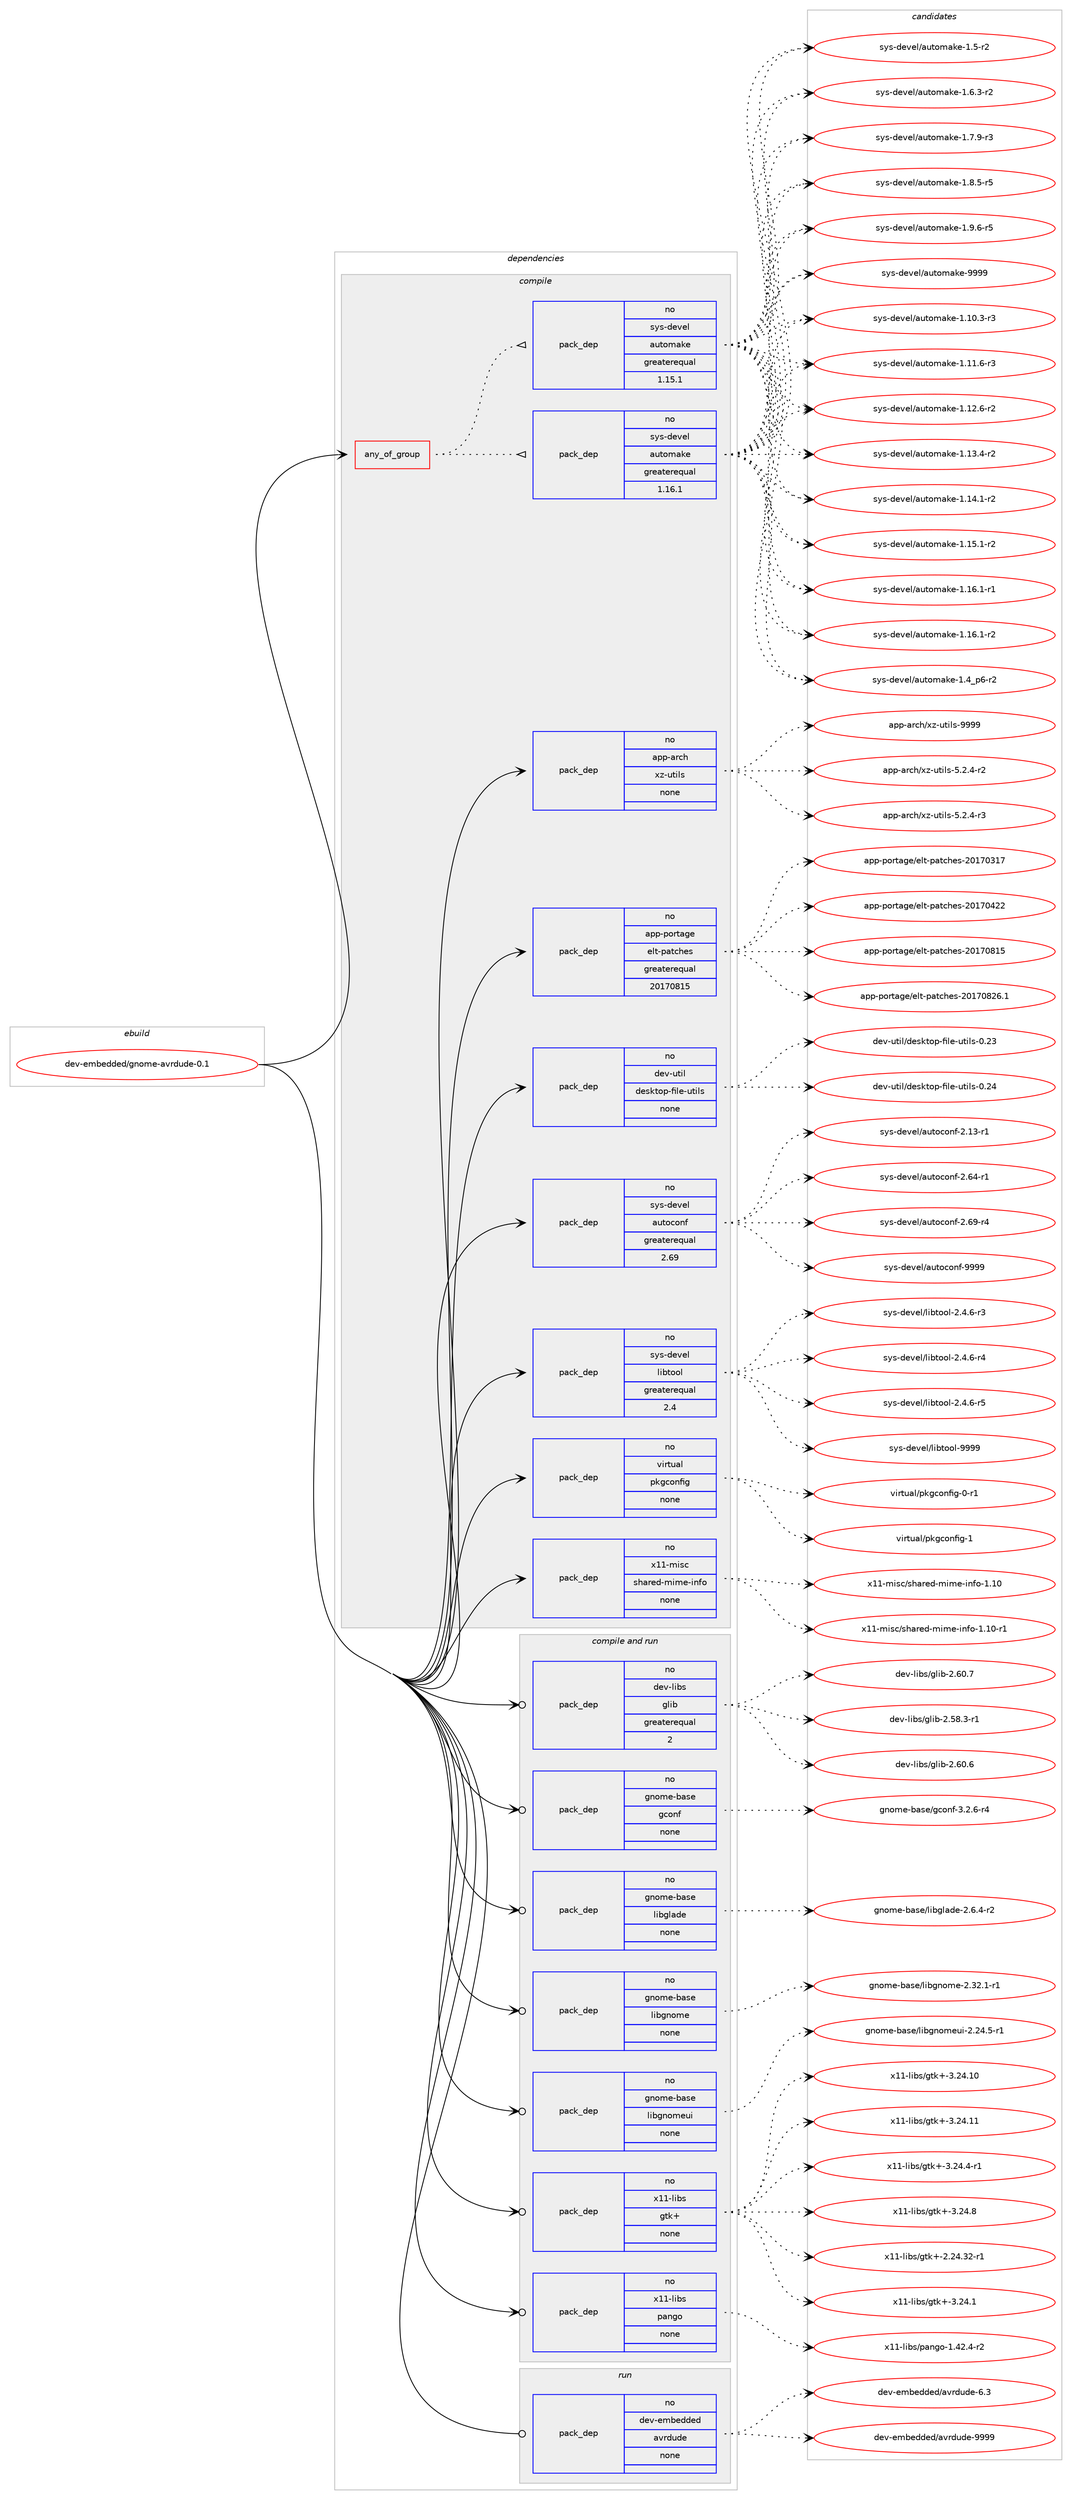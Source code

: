 digraph prolog {

# *************
# Graph options
# *************

newrank=true;
concentrate=true;
compound=true;
graph [rankdir=LR,fontname=Helvetica,fontsize=10,ranksep=1.5];#, ranksep=2.5, nodesep=0.2];
edge  [arrowhead=vee];
node  [fontname=Helvetica,fontsize=10];

# **********
# The ebuild
# **********

subgraph cluster_leftcol {
color=gray;
rank=same;
label=<<i>ebuild</i>>;
id [label="dev-embedded/gnome-avrdude-0.1", color=red, width=4, href="../dev-embedded/gnome-avrdude-0.1.svg"];
}

# ****************
# The dependencies
# ****************

subgraph cluster_midcol {
color=gray;
label=<<i>dependencies</i>>;
subgraph cluster_compile {
fillcolor="#eeeeee";
style=filled;
label=<<i>compile</i>>;
subgraph any9418 {
dependency524040 [label=<<TABLE BORDER="0" CELLBORDER="1" CELLSPACING="0" CELLPADDING="4"><TR><TD CELLPADDING="10">any_of_group</TD></TR></TABLE>>, shape=none, color=red];subgraph pack389930 {
dependency524041 [label=<<TABLE BORDER="0" CELLBORDER="1" CELLSPACING="0" CELLPADDING="4" WIDTH="220"><TR><TD ROWSPAN="6" CELLPADDING="30">pack_dep</TD></TR><TR><TD WIDTH="110">no</TD></TR><TR><TD>sys-devel</TD></TR><TR><TD>automake</TD></TR><TR><TD>greaterequal</TD></TR><TR><TD>1.16.1</TD></TR></TABLE>>, shape=none, color=blue];
}
dependency524040:e -> dependency524041:w [weight=20,style="dotted",arrowhead="oinv"];
subgraph pack389931 {
dependency524042 [label=<<TABLE BORDER="0" CELLBORDER="1" CELLSPACING="0" CELLPADDING="4" WIDTH="220"><TR><TD ROWSPAN="6" CELLPADDING="30">pack_dep</TD></TR><TR><TD WIDTH="110">no</TD></TR><TR><TD>sys-devel</TD></TR><TR><TD>automake</TD></TR><TR><TD>greaterequal</TD></TR><TR><TD>1.15.1</TD></TR></TABLE>>, shape=none, color=blue];
}
dependency524040:e -> dependency524042:w [weight=20,style="dotted",arrowhead="oinv"];
}
id:e -> dependency524040:w [weight=20,style="solid",arrowhead="vee"];
subgraph pack389932 {
dependency524043 [label=<<TABLE BORDER="0" CELLBORDER="1" CELLSPACING="0" CELLPADDING="4" WIDTH="220"><TR><TD ROWSPAN="6" CELLPADDING="30">pack_dep</TD></TR><TR><TD WIDTH="110">no</TD></TR><TR><TD>app-arch</TD></TR><TR><TD>xz-utils</TD></TR><TR><TD>none</TD></TR><TR><TD></TD></TR></TABLE>>, shape=none, color=blue];
}
id:e -> dependency524043:w [weight=20,style="solid",arrowhead="vee"];
subgraph pack389933 {
dependency524044 [label=<<TABLE BORDER="0" CELLBORDER="1" CELLSPACING="0" CELLPADDING="4" WIDTH="220"><TR><TD ROWSPAN="6" CELLPADDING="30">pack_dep</TD></TR><TR><TD WIDTH="110">no</TD></TR><TR><TD>app-portage</TD></TR><TR><TD>elt-patches</TD></TR><TR><TD>greaterequal</TD></TR><TR><TD>20170815</TD></TR></TABLE>>, shape=none, color=blue];
}
id:e -> dependency524044:w [weight=20,style="solid",arrowhead="vee"];
subgraph pack389934 {
dependency524045 [label=<<TABLE BORDER="0" CELLBORDER="1" CELLSPACING="0" CELLPADDING="4" WIDTH="220"><TR><TD ROWSPAN="6" CELLPADDING="30">pack_dep</TD></TR><TR><TD WIDTH="110">no</TD></TR><TR><TD>dev-util</TD></TR><TR><TD>desktop-file-utils</TD></TR><TR><TD>none</TD></TR><TR><TD></TD></TR></TABLE>>, shape=none, color=blue];
}
id:e -> dependency524045:w [weight=20,style="solid",arrowhead="vee"];
subgraph pack389935 {
dependency524046 [label=<<TABLE BORDER="0" CELLBORDER="1" CELLSPACING="0" CELLPADDING="4" WIDTH="220"><TR><TD ROWSPAN="6" CELLPADDING="30">pack_dep</TD></TR><TR><TD WIDTH="110">no</TD></TR><TR><TD>sys-devel</TD></TR><TR><TD>autoconf</TD></TR><TR><TD>greaterequal</TD></TR><TR><TD>2.69</TD></TR></TABLE>>, shape=none, color=blue];
}
id:e -> dependency524046:w [weight=20,style="solid",arrowhead="vee"];
subgraph pack389936 {
dependency524047 [label=<<TABLE BORDER="0" CELLBORDER="1" CELLSPACING="0" CELLPADDING="4" WIDTH="220"><TR><TD ROWSPAN="6" CELLPADDING="30">pack_dep</TD></TR><TR><TD WIDTH="110">no</TD></TR><TR><TD>sys-devel</TD></TR><TR><TD>libtool</TD></TR><TR><TD>greaterequal</TD></TR><TR><TD>2.4</TD></TR></TABLE>>, shape=none, color=blue];
}
id:e -> dependency524047:w [weight=20,style="solid",arrowhead="vee"];
subgraph pack389937 {
dependency524048 [label=<<TABLE BORDER="0" CELLBORDER="1" CELLSPACING="0" CELLPADDING="4" WIDTH="220"><TR><TD ROWSPAN="6" CELLPADDING="30">pack_dep</TD></TR><TR><TD WIDTH="110">no</TD></TR><TR><TD>virtual</TD></TR><TR><TD>pkgconfig</TD></TR><TR><TD>none</TD></TR><TR><TD></TD></TR></TABLE>>, shape=none, color=blue];
}
id:e -> dependency524048:w [weight=20,style="solid",arrowhead="vee"];
subgraph pack389938 {
dependency524049 [label=<<TABLE BORDER="0" CELLBORDER="1" CELLSPACING="0" CELLPADDING="4" WIDTH="220"><TR><TD ROWSPAN="6" CELLPADDING="30">pack_dep</TD></TR><TR><TD WIDTH="110">no</TD></TR><TR><TD>x11-misc</TD></TR><TR><TD>shared-mime-info</TD></TR><TR><TD>none</TD></TR><TR><TD></TD></TR></TABLE>>, shape=none, color=blue];
}
id:e -> dependency524049:w [weight=20,style="solid",arrowhead="vee"];
}
subgraph cluster_compileandrun {
fillcolor="#eeeeee";
style=filled;
label=<<i>compile and run</i>>;
subgraph pack389939 {
dependency524050 [label=<<TABLE BORDER="0" CELLBORDER="1" CELLSPACING="0" CELLPADDING="4" WIDTH="220"><TR><TD ROWSPAN="6" CELLPADDING="30">pack_dep</TD></TR><TR><TD WIDTH="110">no</TD></TR><TR><TD>dev-libs</TD></TR><TR><TD>glib</TD></TR><TR><TD>greaterequal</TD></TR><TR><TD>2</TD></TR></TABLE>>, shape=none, color=blue];
}
id:e -> dependency524050:w [weight=20,style="solid",arrowhead="odotvee"];
subgraph pack389940 {
dependency524051 [label=<<TABLE BORDER="0" CELLBORDER="1" CELLSPACING="0" CELLPADDING="4" WIDTH="220"><TR><TD ROWSPAN="6" CELLPADDING="30">pack_dep</TD></TR><TR><TD WIDTH="110">no</TD></TR><TR><TD>gnome-base</TD></TR><TR><TD>gconf</TD></TR><TR><TD>none</TD></TR><TR><TD></TD></TR></TABLE>>, shape=none, color=blue];
}
id:e -> dependency524051:w [weight=20,style="solid",arrowhead="odotvee"];
subgraph pack389941 {
dependency524052 [label=<<TABLE BORDER="0" CELLBORDER="1" CELLSPACING="0" CELLPADDING="4" WIDTH="220"><TR><TD ROWSPAN="6" CELLPADDING="30">pack_dep</TD></TR><TR><TD WIDTH="110">no</TD></TR><TR><TD>gnome-base</TD></TR><TR><TD>libglade</TD></TR><TR><TD>none</TD></TR><TR><TD></TD></TR></TABLE>>, shape=none, color=blue];
}
id:e -> dependency524052:w [weight=20,style="solid",arrowhead="odotvee"];
subgraph pack389942 {
dependency524053 [label=<<TABLE BORDER="0" CELLBORDER="1" CELLSPACING="0" CELLPADDING="4" WIDTH="220"><TR><TD ROWSPAN="6" CELLPADDING="30">pack_dep</TD></TR><TR><TD WIDTH="110">no</TD></TR><TR><TD>gnome-base</TD></TR><TR><TD>libgnome</TD></TR><TR><TD>none</TD></TR><TR><TD></TD></TR></TABLE>>, shape=none, color=blue];
}
id:e -> dependency524053:w [weight=20,style="solid",arrowhead="odotvee"];
subgraph pack389943 {
dependency524054 [label=<<TABLE BORDER="0" CELLBORDER="1" CELLSPACING="0" CELLPADDING="4" WIDTH="220"><TR><TD ROWSPAN="6" CELLPADDING="30">pack_dep</TD></TR><TR><TD WIDTH="110">no</TD></TR><TR><TD>gnome-base</TD></TR><TR><TD>libgnomeui</TD></TR><TR><TD>none</TD></TR><TR><TD></TD></TR></TABLE>>, shape=none, color=blue];
}
id:e -> dependency524054:w [weight=20,style="solid",arrowhead="odotvee"];
subgraph pack389944 {
dependency524055 [label=<<TABLE BORDER="0" CELLBORDER="1" CELLSPACING="0" CELLPADDING="4" WIDTH="220"><TR><TD ROWSPAN="6" CELLPADDING="30">pack_dep</TD></TR><TR><TD WIDTH="110">no</TD></TR><TR><TD>x11-libs</TD></TR><TR><TD>gtk+</TD></TR><TR><TD>none</TD></TR><TR><TD></TD></TR></TABLE>>, shape=none, color=blue];
}
id:e -> dependency524055:w [weight=20,style="solid",arrowhead="odotvee"];
subgraph pack389945 {
dependency524056 [label=<<TABLE BORDER="0" CELLBORDER="1" CELLSPACING="0" CELLPADDING="4" WIDTH="220"><TR><TD ROWSPAN="6" CELLPADDING="30">pack_dep</TD></TR><TR><TD WIDTH="110">no</TD></TR><TR><TD>x11-libs</TD></TR><TR><TD>pango</TD></TR><TR><TD>none</TD></TR><TR><TD></TD></TR></TABLE>>, shape=none, color=blue];
}
id:e -> dependency524056:w [weight=20,style="solid",arrowhead="odotvee"];
}
subgraph cluster_run {
fillcolor="#eeeeee";
style=filled;
label=<<i>run</i>>;
subgraph pack389946 {
dependency524057 [label=<<TABLE BORDER="0" CELLBORDER="1" CELLSPACING="0" CELLPADDING="4" WIDTH="220"><TR><TD ROWSPAN="6" CELLPADDING="30">pack_dep</TD></TR><TR><TD WIDTH="110">no</TD></TR><TR><TD>dev-embedded</TD></TR><TR><TD>avrdude</TD></TR><TR><TD>none</TD></TR><TR><TD></TD></TR></TABLE>>, shape=none, color=blue];
}
id:e -> dependency524057:w [weight=20,style="solid",arrowhead="odot"];
}
}

# **************
# The candidates
# **************

subgraph cluster_choices {
rank=same;
color=gray;
label=<<i>candidates</i>>;

subgraph choice389930 {
color=black;
nodesep=1;
choice11512111545100101118101108479711711611110997107101454946494846514511451 [label="sys-devel/automake-1.10.3-r3", color=red, width=4,href="../sys-devel/automake-1.10.3-r3.svg"];
choice11512111545100101118101108479711711611110997107101454946494946544511451 [label="sys-devel/automake-1.11.6-r3", color=red, width=4,href="../sys-devel/automake-1.11.6-r3.svg"];
choice11512111545100101118101108479711711611110997107101454946495046544511450 [label="sys-devel/automake-1.12.6-r2", color=red, width=4,href="../sys-devel/automake-1.12.6-r2.svg"];
choice11512111545100101118101108479711711611110997107101454946495146524511450 [label="sys-devel/automake-1.13.4-r2", color=red, width=4,href="../sys-devel/automake-1.13.4-r2.svg"];
choice11512111545100101118101108479711711611110997107101454946495246494511450 [label="sys-devel/automake-1.14.1-r2", color=red, width=4,href="../sys-devel/automake-1.14.1-r2.svg"];
choice11512111545100101118101108479711711611110997107101454946495346494511450 [label="sys-devel/automake-1.15.1-r2", color=red, width=4,href="../sys-devel/automake-1.15.1-r2.svg"];
choice11512111545100101118101108479711711611110997107101454946495446494511449 [label="sys-devel/automake-1.16.1-r1", color=red, width=4,href="../sys-devel/automake-1.16.1-r1.svg"];
choice11512111545100101118101108479711711611110997107101454946495446494511450 [label="sys-devel/automake-1.16.1-r2", color=red, width=4,href="../sys-devel/automake-1.16.1-r2.svg"];
choice115121115451001011181011084797117116111109971071014549465295112544511450 [label="sys-devel/automake-1.4_p6-r2", color=red, width=4,href="../sys-devel/automake-1.4_p6-r2.svg"];
choice11512111545100101118101108479711711611110997107101454946534511450 [label="sys-devel/automake-1.5-r2", color=red, width=4,href="../sys-devel/automake-1.5-r2.svg"];
choice115121115451001011181011084797117116111109971071014549465446514511450 [label="sys-devel/automake-1.6.3-r2", color=red, width=4,href="../sys-devel/automake-1.6.3-r2.svg"];
choice115121115451001011181011084797117116111109971071014549465546574511451 [label="sys-devel/automake-1.7.9-r3", color=red, width=4,href="../sys-devel/automake-1.7.9-r3.svg"];
choice115121115451001011181011084797117116111109971071014549465646534511453 [label="sys-devel/automake-1.8.5-r5", color=red, width=4,href="../sys-devel/automake-1.8.5-r5.svg"];
choice115121115451001011181011084797117116111109971071014549465746544511453 [label="sys-devel/automake-1.9.6-r5", color=red, width=4,href="../sys-devel/automake-1.9.6-r5.svg"];
choice115121115451001011181011084797117116111109971071014557575757 [label="sys-devel/automake-9999", color=red, width=4,href="../sys-devel/automake-9999.svg"];
dependency524041:e -> choice11512111545100101118101108479711711611110997107101454946494846514511451:w [style=dotted,weight="100"];
dependency524041:e -> choice11512111545100101118101108479711711611110997107101454946494946544511451:w [style=dotted,weight="100"];
dependency524041:e -> choice11512111545100101118101108479711711611110997107101454946495046544511450:w [style=dotted,weight="100"];
dependency524041:e -> choice11512111545100101118101108479711711611110997107101454946495146524511450:w [style=dotted,weight="100"];
dependency524041:e -> choice11512111545100101118101108479711711611110997107101454946495246494511450:w [style=dotted,weight="100"];
dependency524041:e -> choice11512111545100101118101108479711711611110997107101454946495346494511450:w [style=dotted,weight="100"];
dependency524041:e -> choice11512111545100101118101108479711711611110997107101454946495446494511449:w [style=dotted,weight="100"];
dependency524041:e -> choice11512111545100101118101108479711711611110997107101454946495446494511450:w [style=dotted,weight="100"];
dependency524041:e -> choice115121115451001011181011084797117116111109971071014549465295112544511450:w [style=dotted,weight="100"];
dependency524041:e -> choice11512111545100101118101108479711711611110997107101454946534511450:w [style=dotted,weight="100"];
dependency524041:e -> choice115121115451001011181011084797117116111109971071014549465446514511450:w [style=dotted,weight="100"];
dependency524041:e -> choice115121115451001011181011084797117116111109971071014549465546574511451:w [style=dotted,weight="100"];
dependency524041:e -> choice115121115451001011181011084797117116111109971071014549465646534511453:w [style=dotted,weight="100"];
dependency524041:e -> choice115121115451001011181011084797117116111109971071014549465746544511453:w [style=dotted,weight="100"];
dependency524041:e -> choice115121115451001011181011084797117116111109971071014557575757:w [style=dotted,weight="100"];
}
subgraph choice389931 {
color=black;
nodesep=1;
choice11512111545100101118101108479711711611110997107101454946494846514511451 [label="sys-devel/automake-1.10.3-r3", color=red, width=4,href="../sys-devel/automake-1.10.3-r3.svg"];
choice11512111545100101118101108479711711611110997107101454946494946544511451 [label="sys-devel/automake-1.11.6-r3", color=red, width=4,href="../sys-devel/automake-1.11.6-r3.svg"];
choice11512111545100101118101108479711711611110997107101454946495046544511450 [label="sys-devel/automake-1.12.6-r2", color=red, width=4,href="../sys-devel/automake-1.12.6-r2.svg"];
choice11512111545100101118101108479711711611110997107101454946495146524511450 [label="sys-devel/automake-1.13.4-r2", color=red, width=4,href="../sys-devel/automake-1.13.4-r2.svg"];
choice11512111545100101118101108479711711611110997107101454946495246494511450 [label="sys-devel/automake-1.14.1-r2", color=red, width=4,href="../sys-devel/automake-1.14.1-r2.svg"];
choice11512111545100101118101108479711711611110997107101454946495346494511450 [label="sys-devel/automake-1.15.1-r2", color=red, width=4,href="../sys-devel/automake-1.15.1-r2.svg"];
choice11512111545100101118101108479711711611110997107101454946495446494511449 [label="sys-devel/automake-1.16.1-r1", color=red, width=4,href="../sys-devel/automake-1.16.1-r1.svg"];
choice11512111545100101118101108479711711611110997107101454946495446494511450 [label="sys-devel/automake-1.16.1-r2", color=red, width=4,href="../sys-devel/automake-1.16.1-r2.svg"];
choice115121115451001011181011084797117116111109971071014549465295112544511450 [label="sys-devel/automake-1.4_p6-r2", color=red, width=4,href="../sys-devel/automake-1.4_p6-r2.svg"];
choice11512111545100101118101108479711711611110997107101454946534511450 [label="sys-devel/automake-1.5-r2", color=red, width=4,href="../sys-devel/automake-1.5-r2.svg"];
choice115121115451001011181011084797117116111109971071014549465446514511450 [label="sys-devel/automake-1.6.3-r2", color=red, width=4,href="../sys-devel/automake-1.6.3-r2.svg"];
choice115121115451001011181011084797117116111109971071014549465546574511451 [label="sys-devel/automake-1.7.9-r3", color=red, width=4,href="../sys-devel/automake-1.7.9-r3.svg"];
choice115121115451001011181011084797117116111109971071014549465646534511453 [label="sys-devel/automake-1.8.5-r5", color=red, width=4,href="../sys-devel/automake-1.8.5-r5.svg"];
choice115121115451001011181011084797117116111109971071014549465746544511453 [label="sys-devel/automake-1.9.6-r5", color=red, width=4,href="../sys-devel/automake-1.9.6-r5.svg"];
choice115121115451001011181011084797117116111109971071014557575757 [label="sys-devel/automake-9999", color=red, width=4,href="../sys-devel/automake-9999.svg"];
dependency524042:e -> choice11512111545100101118101108479711711611110997107101454946494846514511451:w [style=dotted,weight="100"];
dependency524042:e -> choice11512111545100101118101108479711711611110997107101454946494946544511451:w [style=dotted,weight="100"];
dependency524042:e -> choice11512111545100101118101108479711711611110997107101454946495046544511450:w [style=dotted,weight="100"];
dependency524042:e -> choice11512111545100101118101108479711711611110997107101454946495146524511450:w [style=dotted,weight="100"];
dependency524042:e -> choice11512111545100101118101108479711711611110997107101454946495246494511450:w [style=dotted,weight="100"];
dependency524042:e -> choice11512111545100101118101108479711711611110997107101454946495346494511450:w [style=dotted,weight="100"];
dependency524042:e -> choice11512111545100101118101108479711711611110997107101454946495446494511449:w [style=dotted,weight="100"];
dependency524042:e -> choice11512111545100101118101108479711711611110997107101454946495446494511450:w [style=dotted,weight="100"];
dependency524042:e -> choice115121115451001011181011084797117116111109971071014549465295112544511450:w [style=dotted,weight="100"];
dependency524042:e -> choice11512111545100101118101108479711711611110997107101454946534511450:w [style=dotted,weight="100"];
dependency524042:e -> choice115121115451001011181011084797117116111109971071014549465446514511450:w [style=dotted,weight="100"];
dependency524042:e -> choice115121115451001011181011084797117116111109971071014549465546574511451:w [style=dotted,weight="100"];
dependency524042:e -> choice115121115451001011181011084797117116111109971071014549465646534511453:w [style=dotted,weight="100"];
dependency524042:e -> choice115121115451001011181011084797117116111109971071014549465746544511453:w [style=dotted,weight="100"];
dependency524042:e -> choice115121115451001011181011084797117116111109971071014557575757:w [style=dotted,weight="100"];
}
subgraph choice389932 {
color=black;
nodesep=1;
choice9711211245971149910447120122451171161051081154553465046524511450 [label="app-arch/xz-utils-5.2.4-r2", color=red, width=4,href="../app-arch/xz-utils-5.2.4-r2.svg"];
choice9711211245971149910447120122451171161051081154553465046524511451 [label="app-arch/xz-utils-5.2.4-r3", color=red, width=4,href="../app-arch/xz-utils-5.2.4-r3.svg"];
choice9711211245971149910447120122451171161051081154557575757 [label="app-arch/xz-utils-9999", color=red, width=4,href="../app-arch/xz-utils-9999.svg"];
dependency524043:e -> choice9711211245971149910447120122451171161051081154553465046524511450:w [style=dotted,weight="100"];
dependency524043:e -> choice9711211245971149910447120122451171161051081154553465046524511451:w [style=dotted,weight="100"];
dependency524043:e -> choice9711211245971149910447120122451171161051081154557575757:w [style=dotted,weight="100"];
}
subgraph choice389933 {
color=black;
nodesep=1;
choice97112112451121111141169710310147101108116451129711699104101115455048495548514955 [label="app-portage/elt-patches-20170317", color=red, width=4,href="../app-portage/elt-patches-20170317.svg"];
choice97112112451121111141169710310147101108116451129711699104101115455048495548525050 [label="app-portage/elt-patches-20170422", color=red, width=4,href="../app-portage/elt-patches-20170422.svg"];
choice97112112451121111141169710310147101108116451129711699104101115455048495548564953 [label="app-portage/elt-patches-20170815", color=red, width=4,href="../app-portage/elt-patches-20170815.svg"];
choice971121124511211111411697103101471011081164511297116991041011154550484955485650544649 [label="app-portage/elt-patches-20170826.1", color=red, width=4,href="../app-portage/elt-patches-20170826.1.svg"];
dependency524044:e -> choice97112112451121111141169710310147101108116451129711699104101115455048495548514955:w [style=dotted,weight="100"];
dependency524044:e -> choice97112112451121111141169710310147101108116451129711699104101115455048495548525050:w [style=dotted,weight="100"];
dependency524044:e -> choice97112112451121111141169710310147101108116451129711699104101115455048495548564953:w [style=dotted,weight="100"];
dependency524044:e -> choice971121124511211111411697103101471011081164511297116991041011154550484955485650544649:w [style=dotted,weight="100"];
}
subgraph choice389934 {
color=black;
nodesep=1;
choice100101118451171161051084710010111510711611111245102105108101451171161051081154548465051 [label="dev-util/desktop-file-utils-0.23", color=red, width=4,href="../dev-util/desktop-file-utils-0.23.svg"];
choice100101118451171161051084710010111510711611111245102105108101451171161051081154548465052 [label="dev-util/desktop-file-utils-0.24", color=red, width=4,href="../dev-util/desktop-file-utils-0.24.svg"];
dependency524045:e -> choice100101118451171161051084710010111510711611111245102105108101451171161051081154548465051:w [style=dotted,weight="100"];
dependency524045:e -> choice100101118451171161051084710010111510711611111245102105108101451171161051081154548465052:w [style=dotted,weight="100"];
}
subgraph choice389935 {
color=black;
nodesep=1;
choice1151211154510010111810110847971171161119911111010245504649514511449 [label="sys-devel/autoconf-2.13-r1", color=red, width=4,href="../sys-devel/autoconf-2.13-r1.svg"];
choice1151211154510010111810110847971171161119911111010245504654524511449 [label="sys-devel/autoconf-2.64-r1", color=red, width=4,href="../sys-devel/autoconf-2.64-r1.svg"];
choice1151211154510010111810110847971171161119911111010245504654574511452 [label="sys-devel/autoconf-2.69-r4", color=red, width=4,href="../sys-devel/autoconf-2.69-r4.svg"];
choice115121115451001011181011084797117116111991111101024557575757 [label="sys-devel/autoconf-9999", color=red, width=4,href="../sys-devel/autoconf-9999.svg"];
dependency524046:e -> choice1151211154510010111810110847971171161119911111010245504649514511449:w [style=dotted,weight="100"];
dependency524046:e -> choice1151211154510010111810110847971171161119911111010245504654524511449:w [style=dotted,weight="100"];
dependency524046:e -> choice1151211154510010111810110847971171161119911111010245504654574511452:w [style=dotted,weight="100"];
dependency524046:e -> choice115121115451001011181011084797117116111991111101024557575757:w [style=dotted,weight="100"];
}
subgraph choice389936 {
color=black;
nodesep=1;
choice1151211154510010111810110847108105981161111111084550465246544511451 [label="sys-devel/libtool-2.4.6-r3", color=red, width=4,href="../sys-devel/libtool-2.4.6-r3.svg"];
choice1151211154510010111810110847108105981161111111084550465246544511452 [label="sys-devel/libtool-2.4.6-r4", color=red, width=4,href="../sys-devel/libtool-2.4.6-r4.svg"];
choice1151211154510010111810110847108105981161111111084550465246544511453 [label="sys-devel/libtool-2.4.6-r5", color=red, width=4,href="../sys-devel/libtool-2.4.6-r5.svg"];
choice1151211154510010111810110847108105981161111111084557575757 [label="sys-devel/libtool-9999", color=red, width=4,href="../sys-devel/libtool-9999.svg"];
dependency524047:e -> choice1151211154510010111810110847108105981161111111084550465246544511451:w [style=dotted,weight="100"];
dependency524047:e -> choice1151211154510010111810110847108105981161111111084550465246544511452:w [style=dotted,weight="100"];
dependency524047:e -> choice1151211154510010111810110847108105981161111111084550465246544511453:w [style=dotted,weight="100"];
dependency524047:e -> choice1151211154510010111810110847108105981161111111084557575757:w [style=dotted,weight="100"];
}
subgraph choice389937 {
color=black;
nodesep=1;
choice11810511411611797108471121071039911111010210510345484511449 [label="virtual/pkgconfig-0-r1", color=red, width=4,href="../virtual/pkgconfig-0-r1.svg"];
choice1181051141161179710847112107103991111101021051034549 [label="virtual/pkgconfig-1", color=red, width=4,href="../virtual/pkgconfig-1.svg"];
dependency524048:e -> choice11810511411611797108471121071039911111010210510345484511449:w [style=dotted,weight="100"];
dependency524048:e -> choice1181051141161179710847112107103991111101021051034549:w [style=dotted,weight="100"];
}
subgraph choice389938 {
color=black;
nodesep=1;
choice12049494510910511599471151049711410110045109105109101451051101021114549464948 [label="x11-misc/shared-mime-info-1.10", color=red, width=4,href="../x11-misc/shared-mime-info-1.10.svg"];
choice120494945109105115994711510497114101100451091051091014510511010211145494649484511449 [label="x11-misc/shared-mime-info-1.10-r1", color=red, width=4,href="../x11-misc/shared-mime-info-1.10-r1.svg"];
dependency524049:e -> choice12049494510910511599471151049711410110045109105109101451051101021114549464948:w [style=dotted,weight="100"];
dependency524049:e -> choice120494945109105115994711510497114101100451091051091014510511010211145494649484511449:w [style=dotted,weight="100"];
}
subgraph choice389939 {
color=black;
nodesep=1;
choice10010111845108105981154710310810598455046535646514511449 [label="dev-libs/glib-2.58.3-r1", color=red, width=4,href="../dev-libs/glib-2.58.3-r1.svg"];
choice1001011184510810598115471031081059845504654484654 [label="dev-libs/glib-2.60.6", color=red, width=4,href="../dev-libs/glib-2.60.6.svg"];
choice1001011184510810598115471031081059845504654484655 [label="dev-libs/glib-2.60.7", color=red, width=4,href="../dev-libs/glib-2.60.7.svg"];
dependency524050:e -> choice10010111845108105981154710310810598455046535646514511449:w [style=dotted,weight="100"];
dependency524050:e -> choice1001011184510810598115471031081059845504654484654:w [style=dotted,weight="100"];
dependency524050:e -> choice1001011184510810598115471031081059845504654484655:w [style=dotted,weight="100"];
}
subgraph choice389940 {
color=black;
nodesep=1;
choice10311011110910145989711510147103991111101024551465046544511452 [label="gnome-base/gconf-3.2.6-r4", color=red, width=4,href="../gnome-base/gconf-3.2.6-r4.svg"];
dependency524051:e -> choice10311011110910145989711510147103991111101024551465046544511452:w [style=dotted,weight="100"];
}
subgraph choice389941 {
color=black;
nodesep=1;
choice1031101111091014598971151014710810598103108971001014550465446524511450 [label="gnome-base/libglade-2.6.4-r2", color=red, width=4,href="../gnome-base/libglade-2.6.4-r2.svg"];
dependency524052:e -> choice1031101111091014598971151014710810598103108971001014550465446524511450:w [style=dotted,weight="100"];
}
subgraph choice389942 {
color=black;
nodesep=1;
choice1031101111091014598971151014710810598103110111109101455046515046494511449 [label="gnome-base/libgnome-2.32.1-r1", color=red, width=4,href="../gnome-base/libgnome-2.32.1-r1.svg"];
dependency524053:e -> choice1031101111091014598971151014710810598103110111109101455046515046494511449:w [style=dotted,weight="100"];
}
subgraph choice389943 {
color=black;
nodesep=1;
choice1031101111091014598971151014710810598103110111109101117105455046505246534511449 [label="gnome-base/libgnomeui-2.24.5-r1", color=red, width=4,href="../gnome-base/libgnomeui-2.24.5-r1.svg"];
dependency524054:e -> choice1031101111091014598971151014710810598103110111109101117105455046505246534511449:w [style=dotted,weight="100"];
}
subgraph choice389944 {
color=black;
nodesep=1;
choice12049494510810598115471031161074345504650524651504511449 [label="x11-libs/gtk+-2.24.32-r1", color=red, width=4,href="../x11-libs/gtk+-2.24.32-r1.svg"];
choice12049494510810598115471031161074345514650524649 [label="x11-libs/gtk+-3.24.1", color=red, width=4,href="../x11-libs/gtk+-3.24.1.svg"];
choice1204949451081059811547103116107434551465052464948 [label="x11-libs/gtk+-3.24.10", color=red, width=4,href="../x11-libs/gtk+-3.24.10.svg"];
choice1204949451081059811547103116107434551465052464949 [label="x11-libs/gtk+-3.24.11", color=red, width=4,href="../x11-libs/gtk+-3.24.11.svg"];
choice120494945108105981154710311610743455146505246524511449 [label="x11-libs/gtk+-3.24.4-r1", color=red, width=4,href="../x11-libs/gtk+-3.24.4-r1.svg"];
choice12049494510810598115471031161074345514650524656 [label="x11-libs/gtk+-3.24.8", color=red, width=4,href="../x11-libs/gtk+-3.24.8.svg"];
dependency524055:e -> choice12049494510810598115471031161074345504650524651504511449:w [style=dotted,weight="100"];
dependency524055:e -> choice12049494510810598115471031161074345514650524649:w [style=dotted,weight="100"];
dependency524055:e -> choice1204949451081059811547103116107434551465052464948:w [style=dotted,weight="100"];
dependency524055:e -> choice1204949451081059811547103116107434551465052464949:w [style=dotted,weight="100"];
dependency524055:e -> choice120494945108105981154710311610743455146505246524511449:w [style=dotted,weight="100"];
dependency524055:e -> choice12049494510810598115471031161074345514650524656:w [style=dotted,weight="100"];
}
subgraph choice389945 {
color=black;
nodesep=1;
choice120494945108105981154711297110103111454946525046524511450 [label="x11-libs/pango-1.42.4-r2", color=red, width=4,href="../x11-libs/pango-1.42.4-r2.svg"];
dependency524056:e -> choice120494945108105981154711297110103111454946525046524511450:w [style=dotted,weight="100"];
}
subgraph choice389946 {
color=black;
nodesep=1;
choice1001011184510110998101100100101100479711811410011710010145544651 [label="dev-embedded/avrdude-6.3", color=red, width=4,href="../dev-embedded/avrdude-6.3.svg"];
choice100101118451011099810110010010110047971181141001171001014557575757 [label="dev-embedded/avrdude-9999", color=red, width=4,href="../dev-embedded/avrdude-9999.svg"];
dependency524057:e -> choice1001011184510110998101100100101100479711811410011710010145544651:w [style=dotted,weight="100"];
dependency524057:e -> choice100101118451011099810110010010110047971181141001171001014557575757:w [style=dotted,weight="100"];
}
}

}
